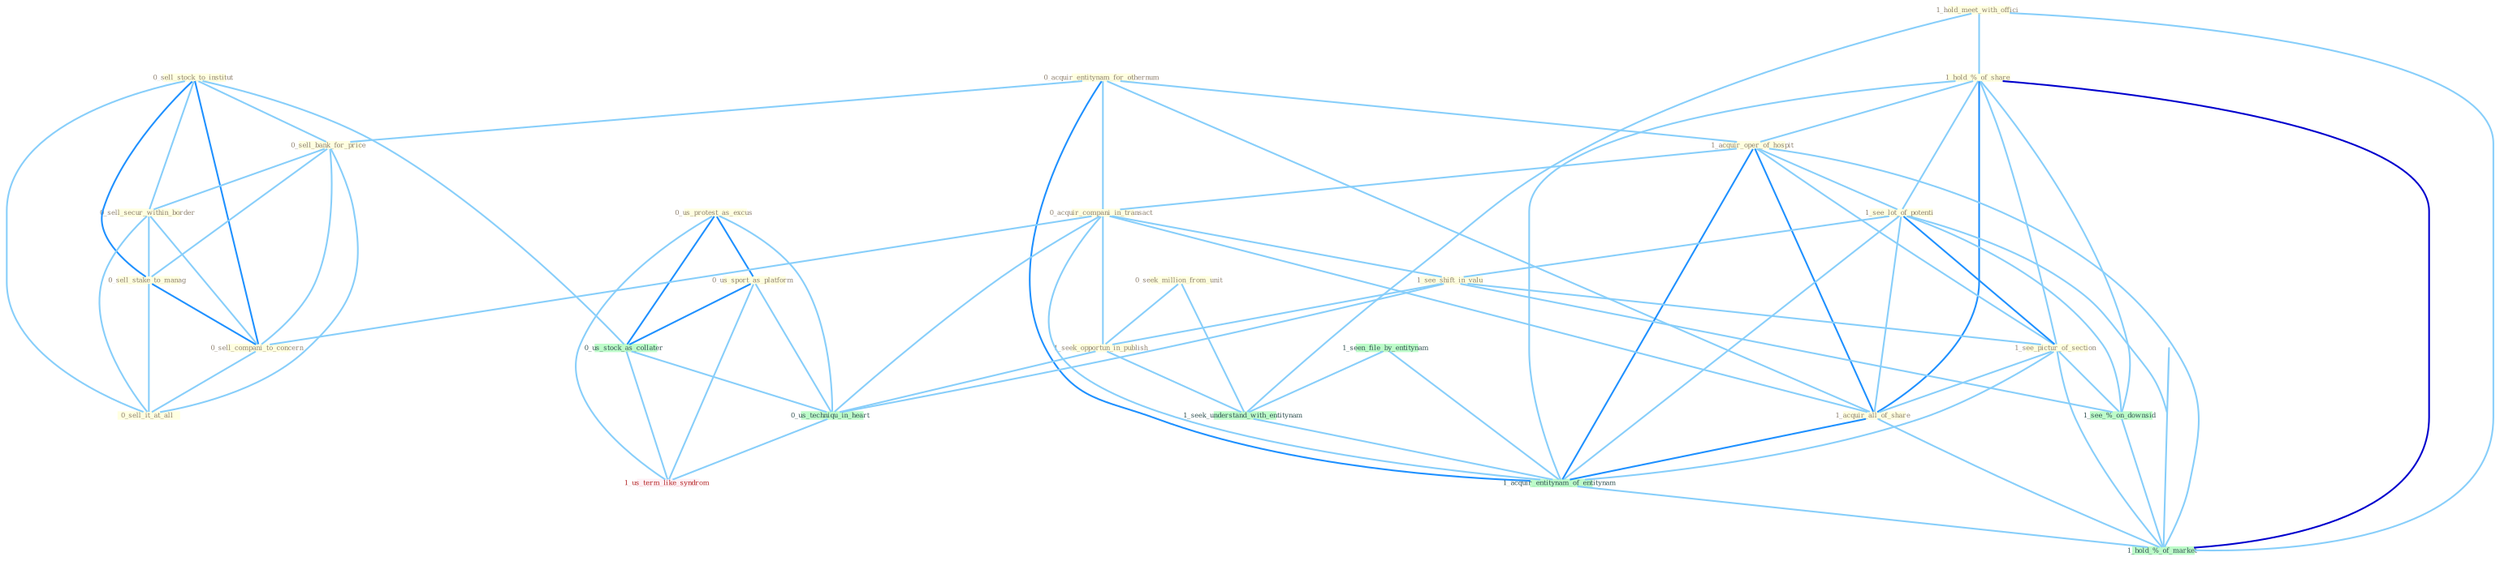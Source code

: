 Graph G{ 
    node
    [shape=polygon,style=filled,width=.5,height=.06,color="#BDFCC9",fixedsize=true,fontsize=4,
    fontcolor="#2f4f4f"];
    {node
    [color="#ffffe0", fontcolor="#8b7d6b"] "0_acquir_entitynam_for_othernum " "1_hold_meet_with_offici " "0_sell_stock_to_institut " "0_seek_million_from_unit " "0_sell_bank_for_price " "0_us_protest_as_excus " "0_sell_secur_within_border " "1_hold_%_of_share " "1_acquir_oper_of_hospit " "0_sell_stake_to_manag " "0_acquir_compani_in_transact " "0_sell_compani_to_concern " "1_see_lot_of_potenti " "0_sell_it_at_all " "1_see_shift_in_valu " "0_us_sport_as_platform " "1_see_pictur_of_section " "1_seek_opportun_in_publish " "1_acquir_all_of_share "}
{node [color="#fff0f5", fontcolor="#b22222"] "1_us_term_like_syndrom "}
edge [color="#B0E2FF"];

	"0_acquir_entitynam_for_othernum " -- "0_sell_bank_for_price " [w="1", color="#87cefa" ];
	"0_acquir_entitynam_for_othernum " -- "1_acquir_oper_of_hospit " [w="1", color="#87cefa" ];
	"0_acquir_entitynam_for_othernum " -- "0_acquir_compani_in_transact " [w="1", color="#87cefa" ];
	"0_acquir_entitynam_for_othernum " -- "1_acquir_all_of_share " [w="1", color="#87cefa" ];
	"0_acquir_entitynam_for_othernum " -- "1_acquir_entitynam_of_entitynam " [w="2", color="#1e90ff" , len=0.8];
	"1_hold_meet_with_offici " -- "1_hold_%_of_share " [w="1", color="#87cefa" ];
	"1_hold_meet_with_offici " -- "1_seek_understand_with_entitynam " [w="1", color="#87cefa" ];
	"1_hold_meet_with_offici " -- "1_hold_%_of_market " [w="1", color="#87cefa" ];
	"0_sell_stock_to_institut " -- "0_sell_bank_for_price " [w="1", color="#87cefa" ];
	"0_sell_stock_to_institut " -- "0_sell_secur_within_border " [w="1", color="#87cefa" ];
	"0_sell_stock_to_institut " -- "0_sell_stake_to_manag " [w="2", color="#1e90ff" , len=0.8];
	"0_sell_stock_to_institut " -- "0_sell_compani_to_concern " [w="2", color="#1e90ff" , len=0.8];
	"0_sell_stock_to_institut " -- "0_sell_it_at_all " [w="1", color="#87cefa" ];
	"0_sell_stock_to_institut " -- "0_us_stock_as_collater " [w="1", color="#87cefa" ];
	"0_seek_million_from_unit " -- "1_seek_opportun_in_publish " [w="1", color="#87cefa" ];
	"0_seek_million_from_unit " -- "1_seek_understand_with_entitynam " [w="1", color="#87cefa" ];
	"0_sell_bank_for_price " -- "0_sell_secur_within_border " [w="1", color="#87cefa" ];
	"0_sell_bank_for_price " -- "0_sell_stake_to_manag " [w="1", color="#87cefa" ];
	"0_sell_bank_for_price " -- "0_sell_compani_to_concern " [w="1", color="#87cefa" ];
	"0_sell_bank_for_price " -- "0_sell_it_at_all " [w="1", color="#87cefa" ];
	"0_us_protest_as_excus " -- "0_us_sport_as_platform " [w="2", color="#1e90ff" , len=0.8];
	"0_us_protest_as_excus " -- "0_us_stock_as_collater " [w="2", color="#1e90ff" , len=0.8];
	"0_us_protest_as_excus " -- "0_us_techniqu_in_heart " [w="1", color="#87cefa" ];
	"0_us_protest_as_excus " -- "1_us_term_like_syndrom " [w="1", color="#87cefa" ];
	"0_sell_secur_within_border " -- "0_sell_stake_to_manag " [w="1", color="#87cefa" ];
	"0_sell_secur_within_border " -- "0_sell_compani_to_concern " [w="1", color="#87cefa" ];
	"0_sell_secur_within_border " -- "0_sell_it_at_all " [w="1", color="#87cefa" ];
	"1_hold_%_of_share " -- "1_acquir_oper_of_hospit " [w="1", color="#87cefa" ];
	"1_hold_%_of_share " -- "1_see_lot_of_potenti " [w="1", color="#87cefa" ];
	"1_hold_%_of_share " -- "1_see_pictur_of_section " [w="1", color="#87cefa" ];
	"1_hold_%_of_share " -- "1_acquir_all_of_share " [w="2", color="#1e90ff" , len=0.8];
	"1_hold_%_of_share " -- "1_acquir_entitynam_of_entitynam " [w="1", color="#87cefa" ];
	"1_hold_%_of_share " -- "1_see_%_on_downsid " [w="1", color="#87cefa" ];
	"1_hold_%_of_share " -- "1_hold_%_of_market " [w="3", color="#0000cd" , len=0.6];
	"1_acquir_oper_of_hospit " -- "0_acquir_compani_in_transact " [w="1", color="#87cefa" ];
	"1_acquir_oper_of_hospit " -- "1_see_lot_of_potenti " [w="1", color="#87cefa" ];
	"1_acquir_oper_of_hospit " -- "1_see_pictur_of_section " [w="1", color="#87cefa" ];
	"1_acquir_oper_of_hospit " -- "1_acquir_all_of_share " [w="2", color="#1e90ff" , len=0.8];
	"1_acquir_oper_of_hospit " -- "1_acquir_entitynam_of_entitynam " [w="2", color="#1e90ff" , len=0.8];
	"1_acquir_oper_of_hospit " -- "1_hold_%_of_market " [w="1", color="#87cefa" ];
	"0_sell_stake_to_manag " -- "0_sell_compani_to_concern " [w="2", color="#1e90ff" , len=0.8];
	"0_sell_stake_to_manag " -- "0_sell_it_at_all " [w="1", color="#87cefa" ];
	"0_acquir_compani_in_transact " -- "0_sell_compani_to_concern " [w="1", color="#87cefa" ];
	"0_acquir_compani_in_transact " -- "1_see_shift_in_valu " [w="1", color="#87cefa" ];
	"0_acquir_compani_in_transact " -- "1_seek_opportun_in_publish " [w="1", color="#87cefa" ];
	"0_acquir_compani_in_transact " -- "1_acquir_all_of_share " [w="1", color="#87cefa" ];
	"0_acquir_compani_in_transact " -- "1_acquir_entitynam_of_entitynam " [w="1", color="#87cefa" ];
	"0_acquir_compani_in_transact " -- "0_us_techniqu_in_heart " [w="1", color="#87cefa" ];
	"0_sell_compani_to_concern " -- "0_sell_it_at_all " [w="1", color="#87cefa" ];
	"1_see_lot_of_potenti " -- "1_see_shift_in_valu " [w="1", color="#87cefa" ];
	"1_see_lot_of_potenti " -- "1_see_pictur_of_section " [w="2", color="#1e90ff" , len=0.8];
	"1_see_lot_of_potenti " -- "1_acquir_all_of_share " [w="1", color="#87cefa" ];
	"1_see_lot_of_potenti " -- "1_acquir_entitynam_of_entitynam " [w="1", color="#87cefa" ];
	"1_see_lot_of_potenti " -- "1_see_%_on_downsid " [w="1", color="#87cefa" ];
	"1_see_lot_of_potenti " -- "1_hold_%_of_market " [w="1", color="#87cefa" ];
	"1_see_shift_in_valu " -- "1_see_pictur_of_section " [w="1", color="#87cefa" ];
	"1_see_shift_in_valu " -- "1_seek_opportun_in_publish " [w="1", color="#87cefa" ];
	"1_see_shift_in_valu " -- "0_us_techniqu_in_heart " [w="1", color="#87cefa" ];
	"1_see_shift_in_valu " -- "1_see_%_on_downsid " [w="1", color="#87cefa" ];
	"0_us_sport_as_platform " -- "0_us_stock_as_collater " [w="2", color="#1e90ff" , len=0.8];
	"0_us_sport_as_platform " -- "0_us_techniqu_in_heart " [w="1", color="#87cefa" ];
	"0_us_sport_as_platform " -- "1_us_term_like_syndrom " [w="1", color="#87cefa" ];
	"1_see_pictur_of_section " -- "1_acquir_all_of_share " [w="1", color="#87cefa" ];
	"1_see_pictur_of_section " -- "1_acquir_entitynam_of_entitynam " [w="1", color="#87cefa" ];
	"1_see_pictur_of_section " -- "1_see_%_on_downsid " [w="1", color="#87cefa" ];
	"1_see_pictur_of_section " -- "1_hold_%_of_market " [w="1", color="#87cefa" ];
	"1_seek_opportun_in_publish " -- "1_seek_understand_with_entitynam " [w="1", color="#87cefa" ];
	"1_seek_opportun_in_publish " -- "0_us_techniqu_in_heart " [w="1", color="#87cefa" ];
	"1_acquir_all_of_share " -- "1_acquir_entitynam_of_entitynam " [w="2", color="#1e90ff" , len=0.8];
	"1_acquir_all_of_share " -- "1_hold_%_of_market " [w="1", color="#87cefa" ];
	"1_seen_file_by_entitynam " -- "1_seek_understand_with_entitynam " [w="1", color="#87cefa" ];
	"1_seen_file_by_entitynam " -- "1_acquir_entitynam_of_entitynam " [w="1", color="#87cefa" ];
	"0_us_stock_as_collater " -- "0_us_techniqu_in_heart " [w="1", color="#87cefa" ];
	"0_us_stock_as_collater " -- "1_us_term_like_syndrom " [w="1", color="#87cefa" ];
	"1_seek_understand_with_entitynam " -- "1_acquir_entitynam_of_entitynam " [w="1", color="#87cefa" ];
	"1_acquir_entitynam_of_entitynam " -- "1_hold_%_of_market " [w="1", color="#87cefa" ];
	"0_us_techniqu_in_heart " -- "1_us_term_like_syndrom " [w="1", color="#87cefa" ];
	"1_see_%_on_downsid " -- "1_hold_%_of_market " [w="1", color="#87cefa" ];
}